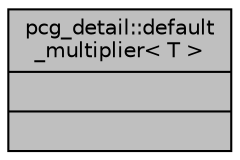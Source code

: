 digraph "pcg_detail::default_multiplier&lt; T &gt;"
{
 // INTERACTIVE_SVG=YES
  bgcolor="transparent";
  edge [fontname="Helvetica",fontsize="10",labelfontname="Helvetica",labelfontsize="10"];
  node [fontname="Helvetica",fontsize="10",shape=record];
  Node1 [label="{pcg_detail::default\l_multiplier\< T \>\n||}",height=0.2,width=0.4,color="black", fillcolor="grey75", style="filled" fontcolor="black"];
}
